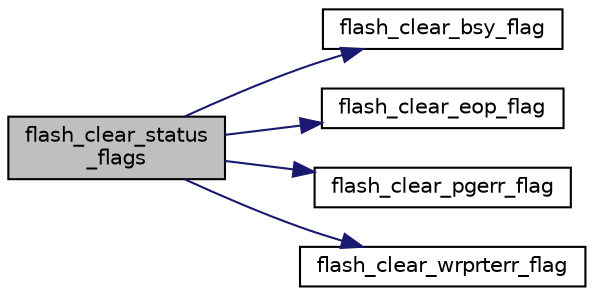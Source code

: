 digraph "flash_clear_status_flags"
{
  edge [fontname="Helvetica",fontsize="10",labelfontname="Helvetica",labelfontsize="10"];
  node [fontname="Helvetica",fontsize="10",shape=record];
  rankdir="LR";
  Node1 [label="flash_clear_status\l_flags",height=0.2,width=0.4,color="black", fillcolor="grey75", style="filled", fontcolor="black"];
  Node1 -> Node2 [color="midnightblue",fontsize="10",style="solid",fontname="Helvetica"];
  Node2 [label="flash_clear_bsy_flag",height=0.2,width=0.4,color="black", fillcolor="white", style="filled",URL="$group__flash__defines.html#ga37dfda93743e7b6285c3d01a7d519001",tooltip="Clear the Busy Status Flag. "];
  Node1 -> Node3 [color="midnightblue",fontsize="10",style="solid",fontname="Helvetica"];
  Node3 [label="flash_clear_eop_flag",height=0.2,width=0.4,color="black", fillcolor="white", style="filled",URL="$group__flash__defines.html#ga824b51d54d30e1ab5e3c47f4bc8b3031",tooltip="Clear the End of Operation Status Flag. "];
  Node1 -> Node4 [color="midnightblue",fontsize="10",style="solid",fontname="Helvetica"];
  Node4 [label="flash_clear_pgerr_flag",height=0.2,width=0.4,color="black", fillcolor="white", style="filled",URL="$group__flash__defines.html#ga8b028c13f819606dfb542931cc87c22e",tooltip="Clear the Programming Error Status Flag. "];
  Node1 -> Node5 [color="midnightblue",fontsize="10",style="solid",fontname="Helvetica"];
  Node5 [label="flash_clear_wrprterr_flag",height=0.2,width=0.4,color="black", fillcolor="white", style="filled",URL="$group__flash__defines.html#ga9c1b3869d9a031db08c634e7f8a396bb",tooltip="Clear the Write Protect Error Status Flag. "];
}

